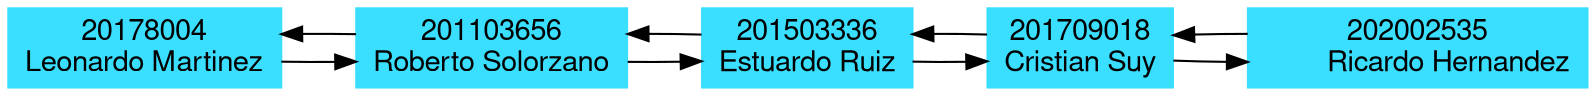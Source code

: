 digraph G {
node[shape=rectangle style=filled pencolor="#00000" color="#3ADEFF" fontname="Helvetica,Arial"];
rankdir=LR;
N0[label="20178004\nLeonardo Martinez"];
N1[label="201103656\nRoberto Solorzano"];
N2[label="201503336\nEstuardo Ruiz"];
N3[label="201709018\nCristian Suy"];
N4[label="202002535\n	Ricardo Hernandez"];
N0->N1->N2->N3->N4
N4->N3->N2->N1->N0
}